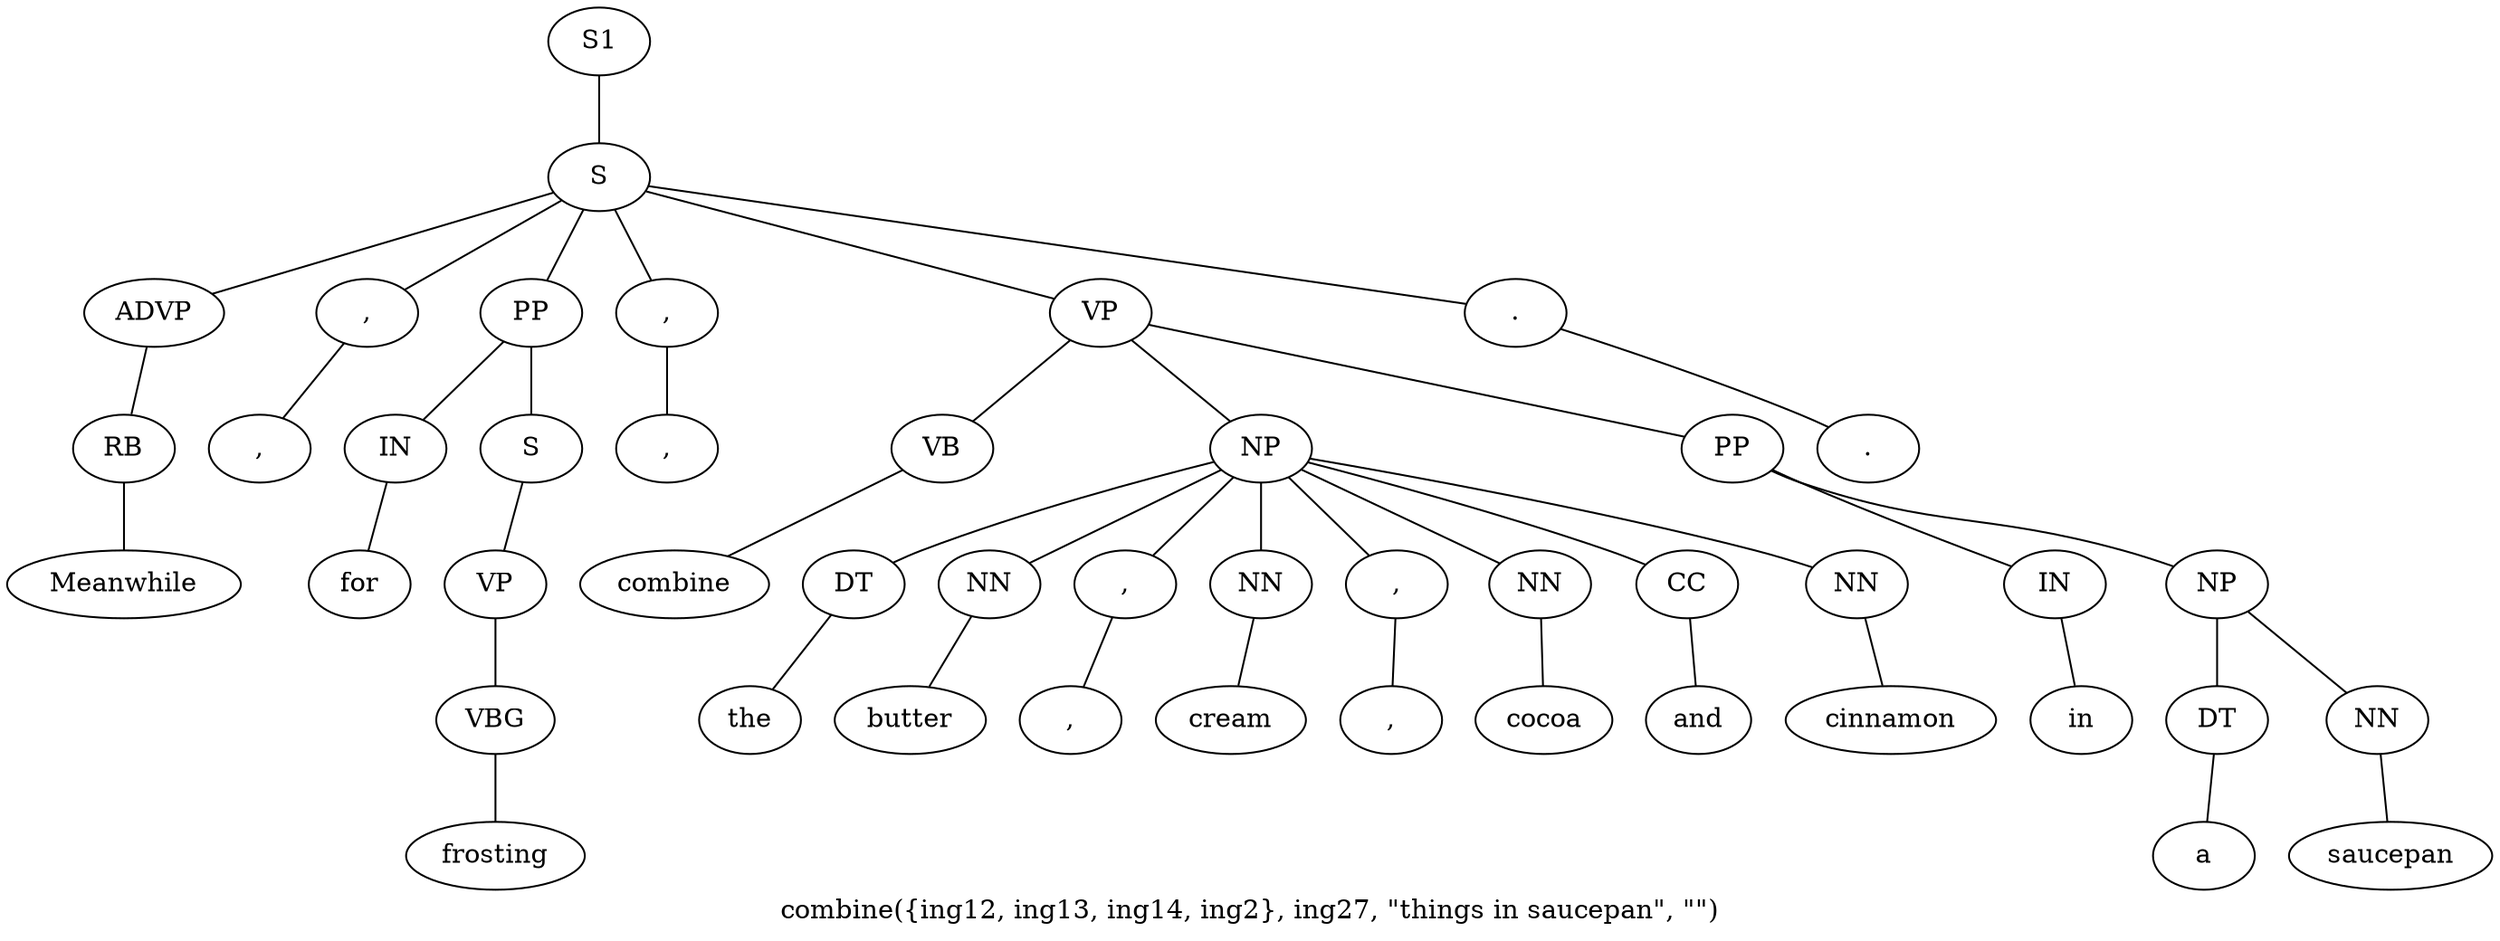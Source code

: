 graph SyntaxGraph {
	label = "combine({ing12, ing13, ing14, ing2}, ing27, \"things in saucepan\", \"\")";
	Node0 [label="S1"];
	Node1 [label="S"];
	Node2 [label="ADVP"];
	Node3 [label="RB"];
	Node4 [label="Meanwhile"];
	Node5 [label=","];
	Node6 [label=","];
	Node7 [label="PP"];
	Node8 [label="IN"];
	Node9 [label="for"];
	Node10 [label="S"];
	Node11 [label="VP"];
	Node12 [label="VBG"];
	Node13 [label="frosting"];
	Node14 [label=","];
	Node15 [label=","];
	Node16 [label="VP"];
	Node17 [label="VB"];
	Node18 [label="combine"];
	Node19 [label="NP"];
	Node20 [label="DT"];
	Node21 [label="the"];
	Node22 [label="NN"];
	Node23 [label="butter"];
	Node24 [label=","];
	Node25 [label=","];
	Node26 [label="NN"];
	Node27 [label="cream"];
	Node28 [label=","];
	Node29 [label=","];
	Node30 [label="NN"];
	Node31 [label="cocoa"];
	Node32 [label="CC"];
	Node33 [label="and"];
	Node34 [label="NN"];
	Node35 [label="cinnamon"];
	Node36 [label="PP"];
	Node37 [label="IN"];
	Node38 [label="in"];
	Node39 [label="NP"];
	Node40 [label="DT"];
	Node41 [label="a"];
	Node42 [label="NN"];
	Node43 [label="saucepan"];
	Node44 [label="."];
	Node45 [label="."];

	Node0 -- Node1;
	Node1 -- Node2;
	Node1 -- Node5;
	Node1 -- Node7;
	Node1 -- Node14;
	Node1 -- Node16;
	Node1 -- Node44;
	Node2 -- Node3;
	Node3 -- Node4;
	Node5 -- Node6;
	Node7 -- Node8;
	Node7 -- Node10;
	Node8 -- Node9;
	Node10 -- Node11;
	Node11 -- Node12;
	Node12 -- Node13;
	Node14 -- Node15;
	Node16 -- Node17;
	Node16 -- Node19;
	Node16 -- Node36;
	Node17 -- Node18;
	Node19 -- Node20;
	Node19 -- Node22;
	Node19 -- Node24;
	Node19 -- Node26;
	Node19 -- Node28;
	Node19 -- Node30;
	Node19 -- Node32;
	Node19 -- Node34;
	Node20 -- Node21;
	Node22 -- Node23;
	Node24 -- Node25;
	Node26 -- Node27;
	Node28 -- Node29;
	Node30 -- Node31;
	Node32 -- Node33;
	Node34 -- Node35;
	Node36 -- Node37;
	Node36 -- Node39;
	Node37 -- Node38;
	Node39 -- Node40;
	Node39 -- Node42;
	Node40 -- Node41;
	Node42 -- Node43;
	Node44 -- Node45;
}